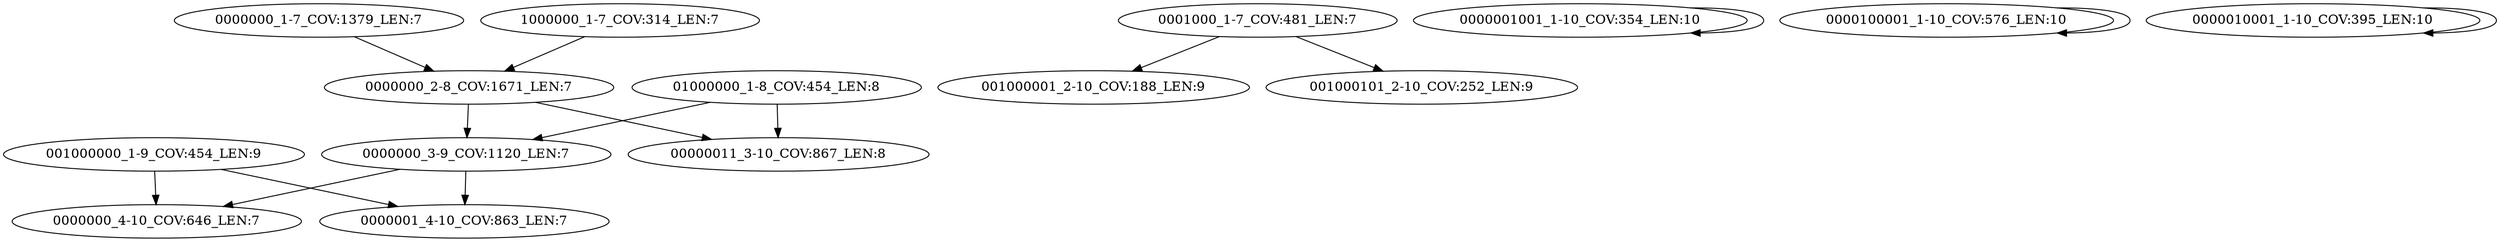 digraph G {
    "0000000_1-7_COV:1379_LEN:7" -> "0000000_2-8_COV:1671_LEN:7";
    "0000000_3-9_COV:1120_LEN:7" -> "0000000_4-10_COV:646_LEN:7";
    "0000000_3-9_COV:1120_LEN:7" -> "0000001_4-10_COV:863_LEN:7";
    "0001000_1-7_COV:481_LEN:7" -> "001000001_2-10_COV:188_LEN:9";
    "0001000_1-7_COV:481_LEN:7" -> "001000101_2-10_COV:252_LEN:9";
    "0000001001_1-10_COV:354_LEN:10" -> "0000001001_1-10_COV:354_LEN:10";
    "0000000_2-8_COV:1671_LEN:7" -> "0000000_3-9_COV:1120_LEN:7";
    "0000000_2-8_COV:1671_LEN:7" -> "00000011_3-10_COV:867_LEN:8";
    "01000000_1-8_COV:454_LEN:8" -> "0000000_3-9_COV:1120_LEN:7";
    "01000000_1-8_COV:454_LEN:8" -> "00000011_3-10_COV:867_LEN:8";
    "0000100001_1-10_COV:576_LEN:10" -> "0000100001_1-10_COV:576_LEN:10";
    "001000000_1-9_COV:454_LEN:9" -> "0000000_4-10_COV:646_LEN:7";
    "001000000_1-9_COV:454_LEN:9" -> "0000001_4-10_COV:863_LEN:7";
    "0000010001_1-10_COV:395_LEN:10" -> "0000010001_1-10_COV:395_LEN:10";
    "1000000_1-7_COV:314_LEN:7" -> "0000000_2-8_COV:1671_LEN:7";
}
